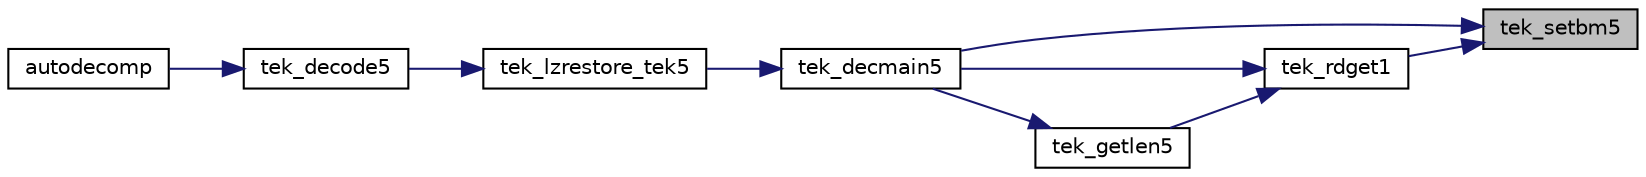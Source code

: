 digraph "tek_setbm5"
{
 // LATEX_PDF_SIZE
  edge [fontname="Helvetica",fontsize="10",labelfontname="Helvetica",labelfontsize="10"];
  node [fontname="Helvetica",fontsize="10",shape=record];
  rankdir="RL";
  Node1 [label="tek_setbm5",height=0.2,width=0.4,color="black", fillcolor="grey75", style="filled", fontcolor="black",tooltip=" "];
  Node1 -> Node2 [dir="back",color="midnightblue",fontsize="10",style="solid"];
  Node2 [label="tek_decmain5",height=0.2,width=0.4,color="black", fillcolor="white", style="filled",URL="$autodec___8c.html#af1af9649c0ff434aafce5fa4ac0c120d",tooltip=" "];
  Node2 -> Node3 [dir="back",color="midnightblue",fontsize="10",style="solid"];
  Node3 [label="tek_lzrestore_tek5",height=0.2,width=0.4,color="black", fillcolor="white", style="filled",URL="$autodec___8c.html#adf0a0994681380da1f81b7bfb5ca44db",tooltip=" "];
  Node3 -> Node4 [dir="back",color="midnightblue",fontsize="10",style="solid"];
  Node4 [label="tek_decode5",height=0.2,width=0.4,color="black", fillcolor="white", style="filled",URL="$autodec___8c.html#abe13430f4fcd8e23761dfecbdcdd74e7",tooltip=" "];
  Node4 -> Node5 [dir="back",color="midnightblue",fontsize="10",style="solid"];
  Node5 [label="autodecomp",height=0.2,width=0.4,color="black", fillcolor="white", style="filled",URL="$autodec___8c.html#a60e24695b435771842589424baeba341",tooltip=" "];
  Node1 -> Node6 [dir="back",color="midnightblue",fontsize="10",style="solid"];
  Node6 [label="tek_rdget1",height=0.2,width=0.4,color="black", fillcolor="white", style="filled",URL="$autodec___8c.html#ad47117a8e15ddb593559472bfd1a913f",tooltip=" "];
  Node6 -> Node2 [dir="back",color="midnightblue",fontsize="10",style="solid"];
  Node6 -> Node7 [dir="back",color="midnightblue",fontsize="10",style="solid"];
  Node7 [label="tek_getlen5",height=0.2,width=0.4,color="black", fillcolor="white", style="filled",URL="$autodec___8c.html#a62bff5997b4c8b44edd54cde4d0ed647",tooltip=" "];
  Node7 -> Node2 [dir="back",color="midnightblue",fontsize="10",style="solid"];
}
